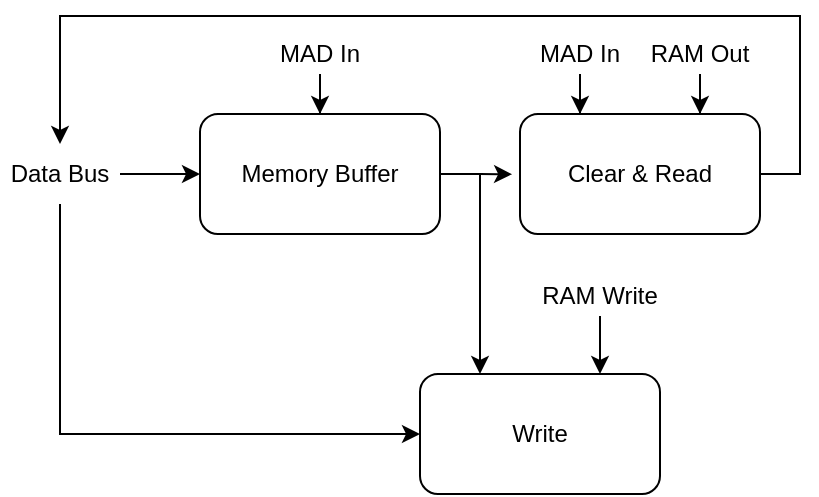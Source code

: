 <mxfile version="23.0.2" type="device" pages="4">
  <diagram name="Overall View" id="2HjnJIDavPVu0yzzCqp9">
    <mxGraphModel dx="1050" dy="719" grid="1" gridSize="10" guides="1" tooltips="1" connect="1" arrows="1" fold="1" page="1" pageScale="1" pageWidth="850" pageHeight="1100" math="0" shadow="0">
      <root>
        <mxCell id="0" />
        <mxCell id="1" parent="0" />
        <mxCell id="IAmSOxGMy9Cp0XNXCqSv-7" style="edgeStyle=orthogonalEdgeStyle;rounded=0;orthogonalLoop=1;jettySize=auto;html=1;entryX=0.25;entryY=0;entryDx=0;entryDy=0;exitX=1;exitY=0.5;exitDx=0;exitDy=0;" parent="1" source="HwnG7Uyc3iMSjxXUISN8-2" target="HwnG7Uyc3iMSjxXUISN8-23" edge="1">
          <mxGeometry relative="1" as="geometry">
            <Array as="points">
              <mxPoint x="465" y="239" />
              <mxPoint x="465" y="339" />
            </Array>
          </mxGeometry>
        </mxCell>
        <mxCell id="HwnG7Uyc3iMSjxXUISN8-2" value="Memory Buffer" style="rounded=1;whiteSpace=wrap;html=1;" parent="1" vertex="1">
          <mxGeometry x="325" y="209" width="120" height="60" as="geometry" />
        </mxCell>
        <mxCell id="qwOGZZToDOTw8wnsuqdi-5" style="edgeStyle=orthogonalEdgeStyle;rounded=0;orthogonalLoop=1;jettySize=auto;html=1;entryX=0.5;entryY=0;entryDx=0;entryDy=0;" parent="1" source="HwnG7Uyc3iMSjxXUISN8-4" target="HwnG7Uyc3iMSjxXUISN8-2" edge="1">
          <mxGeometry relative="1" as="geometry" />
        </mxCell>
        <mxCell id="HwnG7Uyc3iMSjxXUISN8-4" value="MAD In" style="text;html=1;strokeColor=none;fillColor=none;align=center;verticalAlign=middle;whiteSpace=wrap;rounded=0;" parent="1" vertex="1">
          <mxGeometry x="355" y="169" width="60" height="20" as="geometry" />
        </mxCell>
        <mxCell id="xl5193zpHeagH3aSUyen-3" style="edgeStyle=orthogonalEdgeStyle;rounded=0;orthogonalLoop=1;jettySize=auto;html=1;entryX=0.5;entryY=0;entryDx=0;entryDy=0;exitX=1;exitY=0.5;exitDx=0;exitDy=0;" parent="1" source="HwnG7Uyc3iMSjxXUISN8-6" target="abH2xLMdvl9PUPN-iVVO-1" edge="1">
          <mxGeometry relative="1" as="geometry">
            <Array as="points">
              <mxPoint x="625" y="239" />
              <mxPoint x="625" y="160" />
              <mxPoint x="255" y="160" />
            </Array>
          </mxGeometry>
        </mxCell>
        <mxCell id="HwnG7Uyc3iMSjxXUISN8-6" value="Clear &amp;amp; Read" style="rounded=1;whiteSpace=wrap;html=1;" parent="1" vertex="1">
          <mxGeometry x="485" y="209" width="120" height="60" as="geometry" />
        </mxCell>
        <mxCell id="HwnG7Uyc3iMSjxXUISN8-8" style="edgeStyle=orthogonalEdgeStyle;rounded=0;orthogonalLoop=1;jettySize=auto;html=1;entryX=-0.033;entryY=0.502;entryDx=0;entryDy=0;entryPerimeter=0;" parent="1" source="HwnG7Uyc3iMSjxXUISN8-2" target="HwnG7Uyc3iMSjxXUISN8-6" edge="1">
          <mxGeometry relative="1" as="geometry" />
        </mxCell>
        <mxCell id="xl5193zpHeagH3aSUyen-1" style="edgeStyle=orthogonalEdgeStyle;rounded=0;orthogonalLoop=1;jettySize=auto;html=1;entryX=0.25;entryY=0;entryDx=0;entryDy=0;" parent="1" source="HwnG7Uyc3iMSjxXUISN8-9" target="HwnG7Uyc3iMSjxXUISN8-6" edge="1">
          <mxGeometry relative="1" as="geometry" />
        </mxCell>
        <mxCell id="HwnG7Uyc3iMSjxXUISN8-9" value="MAD In" style="text;html=1;strokeColor=none;fillColor=none;align=center;verticalAlign=middle;whiteSpace=wrap;rounded=0;" parent="1" vertex="1">
          <mxGeometry x="485" y="169" width="60" height="20" as="geometry" />
        </mxCell>
        <mxCell id="xl5193zpHeagH3aSUyen-2" style="edgeStyle=orthogonalEdgeStyle;rounded=0;orthogonalLoop=1;jettySize=auto;html=1;entryX=0.75;entryY=0;entryDx=0;entryDy=0;" parent="1" source="HwnG7Uyc3iMSjxXUISN8-15" target="HwnG7Uyc3iMSjxXUISN8-6" edge="1">
          <mxGeometry relative="1" as="geometry" />
        </mxCell>
        <mxCell id="HwnG7Uyc3iMSjxXUISN8-15" value="RAM Out" style="text;html=1;strokeColor=none;fillColor=none;align=center;verticalAlign=middle;whiteSpace=wrap;rounded=0;" parent="1" vertex="1">
          <mxGeometry x="545" y="169" width="60" height="20" as="geometry" />
        </mxCell>
        <mxCell id="HwnG7Uyc3iMSjxXUISN8-23" value="Write" style="rounded=1;whiteSpace=wrap;html=1;" parent="1" vertex="1">
          <mxGeometry x="435" y="339" width="120" height="60" as="geometry" />
        </mxCell>
        <mxCell id="nVA6OyCDiHuKZHcchqbr-2" style="edgeStyle=orthogonalEdgeStyle;rounded=0;orthogonalLoop=1;jettySize=auto;html=1;entryX=0;entryY=0.5;entryDx=0;entryDy=0;" parent="1" source="abH2xLMdvl9PUPN-iVVO-1" target="HwnG7Uyc3iMSjxXUISN8-2" edge="1">
          <mxGeometry relative="1" as="geometry" />
        </mxCell>
        <mxCell id="IAmSOxGMy9Cp0XNXCqSv-9" style="edgeStyle=orthogonalEdgeStyle;rounded=0;orthogonalLoop=1;jettySize=auto;html=1;entryX=0;entryY=0.5;entryDx=0;entryDy=0;" parent="1" source="abH2xLMdvl9PUPN-iVVO-1" target="HwnG7Uyc3iMSjxXUISN8-23" edge="1">
          <mxGeometry relative="1" as="geometry">
            <Array as="points">
              <mxPoint x="255" y="369" />
            </Array>
          </mxGeometry>
        </mxCell>
        <mxCell id="abH2xLMdvl9PUPN-iVVO-1" value="Data Bus" style="text;html=1;strokeColor=none;fillColor=none;align=center;verticalAlign=middle;whiteSpace=wrap;rounded=0;" parent="1" vertex="1">
          <mxGeometry x="225" y="224" width="60" height="30" as="geometry" />
        </mxCell>
        <mxCell id="qwOGZZToDOTw8wnsuqdi-10" style="edgeStyle=orthogonalEdgeStyle;rounded=0;orthogonalLoop=1;jettySize=auto;html=1;entryX=0.75;entryY=0;entryDx=0;entryDy=0;" parent="1" source="qwOGZZToDOTw8wnsuqdi-8" target="HwnG7Uyc3iMSjxXUISN8-23" edge="1">
          <mxGeometry relative="1" as="geometry" />
        </mxCell>
        <mxCell id="qwOGZZToDOTw8wnsuqdi-8" value="RAM Write" style="text;html=1;strokeColor=none;fillColor=none;align=center;verticalAlign=middle;whiteSpace=wrap;rounded=0;" parent="1" vertex="1">
          <mxGeometry x="490" y="290" width="70" height="20" as="geometry" />
        </mxCell>
      </root>
    </mxGraphModel>
  </diagram>
  <diagram id="gxNjrEM24qf72HKsvgib" name="Memory Buffer">
    <mxGraphModel dx="1235" dy="846" grid="1" gridSize="10" guides="1" tooltips="1" connect="1" arrows="1" fold="1" page="1" pageScale="1" pageWidth="850" pageHeight="1100" math="0" shadow="0">
      <root>
        <mxCell id="0" />
        <mxCell id="1" parent="0" />
        <mxCell id="a8ZN44LbeRUZbYzPy-Rc-8" style="edgeStyle=orthogonalEdgeStyle;rounded=0;orthogonalLoop=1;jettySize=auto;html=1;entryX=0;entryY=0.5;entryDx=0;entryDy=0;" parent="1" source="56kpTKDBBYCY8TOm_6jk-1" target="a8ZN44LbeRUZbYzPy-Rc-7" edge="1">
          <mxGeometry relative="1" as="geometry" />
        </mxCell>
        <mxCell id="56kpTKDBBYCY8TOm_6jk-1" value="4 Bit Memory Register" style="rounded=1;whiteSpace=wrap;html=1;" parent="1" vertex="1">
          <mxGeometry x="365" y="520" width="120" height="60" as="geometry" />
        </mxCell>
        <mxCell id="HOq6LCxLTG9phMckXgMa-2" style="edgeStyle=orthogonalEdgeStyle;rounded=0;orthogonalLoop=1;jettySize=auto;html=1;entryX=0;entryY=0.5;entryDx=0;entryDy=0;" parent="1" source="HOq6LCxLTG9phMckXgMa-1" target="56kpTKDBBYCY8TOm_6jk-1" edge="1">
          <mxGeometry relative="1" as="geometry" />
        </mxCell>
        <mxCell id="HOq6LCxLTG9phMckXgMa-1" value="Data Bus (bit 1-4)" style="text;html=1;strokeColor=none;fillColor=none;align=center;verticalAlign=middle;whiteSpace=wrap;rounded=0;" parent="1" vertex="1">
          <mxGeometry x="260" y="535" width="60" height="30" as="geometry" />
        </mxCell>
        <mxCell id="zwiRkpOe4ZfVAHLavM5B-1" style="edgeStyle=orthogonalEdgeStyle;rounded=0;orthogonalLoop=1;jettySize=auto;html=1;entryX=0.5;entryY=0;entryDx=0;entryDy=0;" parent="1" source="g3nMdLbG_UlyLjL4q3sz-1" target="56kpTKDBBYCY8TOm_6jk-1" edge="1">
          <mxGeometry relative="1" as="geometry" />
        </mxCell>
        <mxCell id="zwiRkpOe4ZfVAHLavM5B-2" style="edgeStyle=orthogonalEdgeStyle;rounded=0;orthogonalLoop=1;jettySize=auto;html=1;entryX=0.5;entryY=0;entryDx=0;entryDy=0;" parent="1" source="g3nMdLbG_UlyLjL4q3sz-1" target="a8ZN44LbeRUZbYzPy-Rc-1" edge="1">
          <mxGeometry relative="1" as="geometry">
            <Array as="points">
              <mxPoint x="425" y="490" />
              <mxPoint x="340" y="490" />
              <mxPoint x="340" y="600" />
              <mxPoint x="425" y="600" />
            </Array>
          </mxGeometry>
        </mxCell>
        <mxCell id="zwiRkpOe4ZfVAHLavM5B-3" value="Store" style="edgeLabel;html=1;align=center;verticalAlign=middle;resizable=0;points=[];" parent="zwiRkpOe4ZfVAHLavM5B-2" vertex="1" connectable="0">
          <mxGeometry x="-0.902" relative="1" as="geometry">
            <mxPoint as="offset" />
          </mxGeometry>
        </mxCell>
        <mxCell id="g3nMdLbG_UlyLjL4q3sz-1" value="MAD In" style="text;html=1;strokeColor=none;fillColor=none;align=center;verticalAlign=middle;whiteSpace=wrap;rounded=0;" parent="1" vertex="1">
          <mxGeometry x="395" y="430" width="60" height="30" as="geometry" />
        </mxCell>
        <mxCell id="Ydh9hGL6KFw1JQVediO7-1" value="MAD Bus (X)" style="text;html=1;strokeColor=none;fillColor=none;align=center;verticalAlign=middle;whiteSpace=wrap;rounded=0;" parent="1" vertex="1">
          <mxGeometry x="670" y="535" width="60" height="30" as="geometry" />
        </mxCell>
        <mxCell id="a8ZN44LbeRUZbYzPy-Rc-10" style="edgeStyle=orthogonalEdgeStyle;rounded=0;orthogonalLoop=1;jettySize=auto;html=1;entryX=0;entryY=0.5;entryDx=0;entryDy=0;" parent="1" source="a8ZN44LbeRUZbYzPy-Rc-1" target="a8ZN44LbeRUZbYzPy-Rc-9" edge="1">
          <mxGeometry relative="1" as="geometry" />
        </mxCell>
        <mxCell id="a8ZN44LbeRUZbYzPy-Rc-1" value="4 Bit Memory Register" style="rounded=1;whiteSpace=wrap;html=1;" parent="1" vertex="1">
          <mxGeometry x="365" y="620" width="120" height="60" as="geometry" />
        </mxCell>
        <mxCell id="a8ZN44LbeRUZbYzPy-Rc-5" style="edgeStyle=orthogonalEdgeStyle;rounded=0;orthogonalLoop=1;jettySize=auto;html=1;entryX=0;entryY=0.5;entryDx=0;entryDy=0;" parent="1" source="a8ZN44LbeRUZbYzPy-Rc-6" edge="1">
          <mxGeometry relative="1" as="geometry">
            <mxPoint x="365" y="650" as="targetPoint" />
          </mxGeometry>
        </mxCell>
        <mxCell id="a8ZN44LbeRUZbYzPy-Rc-6" value="Data Bus (bit 5-8)" style="text;html=1;strokeColor=none;fillColor=none;align=center;verticalAlign=middle;whiteSpace=wrap;rounded=0;" parent="1" vertex="1">
          <mxGeometry x="260" y="635" width="60" height="30" as="geometry" />
        </mxCell>
        <mxCell id="a8ZN44LbeRUZbYzPy-Rc-11" style="edgeStyle=orthogonalEdgeStyle;rounded=0;orthogonalLoop=1;jettySize=auto;html=1;entryX=0;entryY=0.5;entryDx=0;entryDy=0;" parent="1" source="a8ZN44LbeRUZbYzPy-Rc-7" target="Ydh9hGL6KFw1JQVediO7-1" edge="1">
          <mxGeometry relative="1" as="geometry" />
        </mxCell>
        <mxCell id="a8ZN44LbeRUZbYzPy-Rc-7" value="Demux" style="rounded=1;whiteSpace=wrap;html=1;" parent="1" vertex="1">
          <mxGeometry x="520" y="520" width="120" height="60" as="geometry" />
        </mxCell>
        <mxCell id="a8ZN44LbeRUZbYzPy-Rc-13" style="edgeStyle=orthogonalEdgeStyle;rounded=0;orthogonalLoop=1;jettySize=auto;html=1;entryX=0;entryY=0.5;entryDx=0;entryDy=0;" parent="1" source="a8ZN44LbeRUZbYzPy-Rc-9" target="a8ZN44LbeRUZbYzPy-Rc-12" edge="1">
          <mxGeometry relative="1" as="geometry" />
        </mxCell>
        <mxCell id="a8ZN44LbeRUZbYzPy-Rc-9" value="Demux" style="rounded=1;whiteSpace=wrap;html=1;" parent="1" vertex="1">
          <mxGeometry x="520" y="620" width="120" height="60" as="geometry" />
        </mxCell>
        <mxCell id="a8ZN44LbeRUZbYzPy-Rc-12" value="MAD Bus (Y)" style="text;html=1;strokeColor=none;fillColor=none;align=center;verticalAlign=middle;whiteSpace=wrap;rounded=0;" parent="1" vertex="1">
          <mxGeometry x="680" y="635" width="60" height="30" as="geometry" />
        </mxCell>
      </root>
    </mxGraphModel>
  </diagram>
  <diagram id="0TBPqp-A9VXVMT_MqBz2" name="Clear &amp; Read">
    <mxGraphModel dx="1434" dy="991" grid="1" gridSize="10" guides="1" tooltips="1" connect="1" arrows="1" fold="1" page="1" pageScale="1" pageWidth="850" pageHeight="1100" math="0" shadow="0">
      <root>
        <mxCell id="0" />
        <mxCell id="1" parent="0" />
        <mxCell id="MLmihMLtBbQrTPMuKn4d-5" style="edgeStyle=orthogonalEdgeStyle;rounded=0;orthogonalLoop=1;jettySize=auto;html=1;entryX=0;entryY=0.5;entryDx=0;entryDy=0;" parent="1" source="efu6PdWdEUxF-ixjEVpW-1" target="MLmihMLtBbQrTPMuKn4d-4" edge="1">
          <mxGeometry relative="1" as="geometry" />
        </mxCell>
        <mxCell id="efu6PdWdEUxF-ixjEVpW-1" value="8 Bit Latch / Register" style="rounded=1;whiteSpace=wrap;html=1;" parent="1" vertex="1">
          <mxGeometry x="365" y="370" width="120" height="60" as="geometry" />
        </mxCell>
        <mxCell id="MLmihMLtBbQrTPMuKn4d-7" style="edgeStyle=orthogonalEdgeStyle;rounded=0;orthogonalLoop=1;jettySize=auto;html=1;entryX=0;entryY=0.5;entryDx=0;entryDy=0;" parent="1" source="MLmihMLtBbQrTPMuKn4d-4" target="MLmihMLtBbQrTPMuKn4d-6" edge="1">
          <mxGeometry relative="1" as="geometry" />
        </mxCell>
        <mxCell id="MLmihMLtBbQrTPMuKn4d-4" value="Read Bus" style="text;html=1;strokeColor=none;fillColor=none;align=center;verticalAlign=middle;whiteSpace=wrap;rounded=0;" parent="1" vertex="1">
          <mxGeometry x="520" y="385" width="60" height="30" as="geometry" />
        </mxCell>
        <mxCell id="MLmihMLtBbQrTPMuKn4d-9" style="edgeStyle=orthogonalEdgeStyle;rounded=0;orthogonalLoop=1;jettySize=auto;html=1;entryX=0;entryY=0.5;entryDx=0;entryDy=0;" parent="1" source="MLmihMLtBbQrTPMuKn4d-6" target="MLmihMLtBbQrTPMuKn4d-8" edge="1">
          <mxGeometry relative="1" as="geometry" />
        </mxCell>
        <mxCell id="MLmihMLtBbQrTPMuKn4d-6" value="Tri-state Buffer" style="rounded=1;whiteSpace=wrap;html=1;" parent="1" vertex="1">
          <mxGeometry x="610" y="370" width="120" height="60" as="geometry" />
        </mxCell>
        <mxCell id="MLmihMLtBbQrTPMuKn4d-8" value="Data Bus" style="text;html=1;strokeColor=none;fillColor=none;align=center;verticalAlign=middle;whiteSpace=wrap;rounded=0;" parent="1" vertex="1">
          <mxGeometry x="760" y="385" width="60" height="30" as="geometry" />
        </mxCell>
        <mxCell id="fJfTUJd3gjSyt4e4g-_5-3" style="edgeStyle=orthogonalEdgeStyle;rounded=0;orthogonalLoop=1;jettySize=auto;html=1;entryX=0.5;entryY=0;entryDx=0;entryDy=0;" parent="1" source="MLmihMLtBbQrTPMuKn4d-10" target="fJfTUJd3gjSyt4e4g-_5-2" edge="1">
          <mxGeometry relative="1" as="geometry" />
        </mxCell>
        <mxCell id="fJfTUJd3gjSyt4e4g-_5-4" value="Enable" style="edgeLabel;html=1;align=center;verticalAlign=middle;resizable=0;points=[];" parent="fJfTUJd3gjSyt4e4g-_5-3" vertex="1" connectable="0">
          <mxGeometry x="-0.477" relative="1" as="geometry">
            <mxPoint y="10" as="offset" />
          </mxGeometry>
        </mxCell>
        <mxCell id="7bzZx2xTtn_9fh01gZWD-2" style="edgeStyle=orthogonalEdgeStyle;rounded=0;orthogonalLoop=1;jettySize=auto;html=1;entryX=0.5;entryY=0;entryDx=0;entryDy=0;" parent="1" source="MLmihMLtBbQrTPMuKn4d-10" target="7bzZx2xTtn_9fh01gZWD-1" edge="1">
          <mxGeometry relative="1" as="geometry" />
        </mxCell>
        <mxCell id="MLmihMLtBbQrTPMuKn4d-10" value="MAD In" style="text;html=1;strokeColor=none;fillColor=none;align=center;verticalAlign=middle;whiteSpace=wrap;rounded=0;" parent="1" vertex="1">
          <mxGeometry x="220" y="160" width="60" height="30" as="geometry" />
        </mxCell>
        <mxCell id="MzaGVPg1hhFEpwXI21oT-1" value="Read Circut (unlached)" style="rounded=1;whiteSpace=wrap;html=1;" parent="1" vertex="1">
          <mxGeometry x="190" y="340" width="120" height="120" as="geometry" />
        </mxCell>
        <mxCell id="MzaGVPg1hhFEpwXI21oT-2" value="" style="endArrow=classic;html=1;rounded=0;exitX=1;exitY=0.5;exitDx=0;exitDy=0;entryX=0;entryY=0.5;entryDx=0;entryDy=0;" parent="1" source="MzaGVPg1hhFEpwXI21oT-1" target="efu6PdWdEUxF-ixjEVpW-1" edge="1">
          <mxGeometry relative="1" as="geometry">
            <mxPoint x="325" y="460" as="sourcePoint" />
            <mxPoint x="425" y="460" as="targetPoint" />
          </mxGeometry>
        </mxCell>
        <mxCell id="MzaGVPg1hhFEpwXI21oT-5" value="Out" style="edgeLabel;html=1;align=center;verticalAlign=middle;resizable=0;points=[];" parent="MzaGVPg1hhFEpwXI21oT-2" vertex="1" connectable="0">
          <mxGeometry x="-0.087" y="1" relative="1" as="geometry">
            <mxPoint as="offset" />
          </mxGeometry>
        </mxCell>
        <mxCell id="gVzy7z0Q_A5GeQ3A4Q7E-2" style="edgeStyle=orthogonalEdgeStyle;rounded=0;orthogonalLoop=1;jettySize=auto;html=1;entryX=0;entryY=0.5;entryDx=0;entryDy=0;" parent="1" source="gVzy7z0Q_A5GeQ3A4Q7E-1" target="MzaGVPg1hhFEpwXI21oT-1" edge="1">
          <mxGeometry relative="1" as="geometry" />
        </mxCell>
        <mxCell id="gVzy7z0Q_A5GeQ3A4Q7E-1" value="MAD Bus" style="text;html=1;strokeColor=none;fillColor=none;align=center;verticalAlign=middle;whiteSpace=wrap;rounded=0;" parent="1" vertex="1">
          <mxGeometry x="90" y="385" width="60" height="30" as="geometry" />
        </mxCell>
        <mxCell id="gVzy7z0Q_A5GeQ3A4Q7E-5" style="edgeStyle=orthogonalEdgeStyle;rounded=0;orthogonalLoop=1;jettySize=auto;html=1;entryX=0.5;entryY=0;entryDx=0;entryDy=0;" parent="1" source="gVzy7z0Q_A5GeQ3A4Q7E-4" target="MLmihMLtBbQrTPMuKn4d-6" edge="1">
          <mxGeometry relative="1" as="geometry">
            <mxPoint x="670.0" y="370" as="targetPoint" />
          </mxGeometry>
        </mxCell>
        <mxCell id="gVzy7z0Q_A5GeQ3A4Q7E-7" value="Output" style="edgeLabel;html=1;align=center;verticalAlign=middle;resizable=0;points=[];" parent="gVzy7z0Q_A5GeQ3A4Q7E-5" vertex="1" connectable="0">
          <mxGeometry x="-0.206" relative="1" as="geometry">
            <mxPoint as="offset" />
          </mxGeometry>
        </mxCell>
        <mxCell id="gVzy7z0Q_A5GeQ3A4Q7E-4" value="RAM Out" style="text;html=1;strokeColor=none;fillColor=none;align=center;verticalAlign=middle;whiteSpace=wrap;rounded=0;" parent="1" vertex="1">
          <mxGeometry x="640" y="290" width="60" height="30" as="geometry" />
        </mxCell>
        <mxCell id="rQkE8BCXbQNQJsnsDJ9j-3" style="edgeStyle=orthogonalEdgeStyle;rounded=0;orthogonalLoop=1;jettySize=auto;html=1;exitX=0.5;exitY=1;exitDx=0;exitDy=0;entryX=0.5;entryY=0;entryDx=0;entryDy=0;" parent="1" source="fJfTUJd3gjSyt4e4g-_5-2" target="MzaGVPg1hhFEpwXI21oT-1" edge="1">
          <mxGeometry relative="1" as="geometry" />
        </mxCell>
        <mxCell id="x6z0Numo9tD2qR6FUPEM-1" value="Read Req" style="edgeLabel;html=1;align=center;verticalAlign=middle;resizable=0;points=[];" parent="rQkE8BCXbQNQJsnsDJ9j-3" vertex="1" connectable="0">
          <mxGeometry x="-0.149" y="-1" relative="1" as="geometry">
            <mxPoint as="offset" />
          </mxGeometry>
        </mxCell>
        <mxCell id="fJfTUJd3gjSyt4e4g-_5-2" value="Pulse" style="rounded=1;whiteSpace=wrap;html=1;" parent="1" vertex="1">
          <mxGeometry x="190" y="230" width="120" height="60" as="geometry" />
        </mxCell>
        <mxCell id="7bzZx2xTtn_9fh01gZWD-3" style="edgeStyle=orthogonalEdgeStyle;rounded=0;orthogonalLoop=1;jettySize=auto;html=1;entryX=0.5;entryY=0;entryDx=0;entryDy=0;" parent="1" source="7bzZx2xTtn_9fh01gZWD-1" target="efu6PdWdEUxF-ixjEVpW-1" edge="1">
          <mxGeometry relative="1" as="geometry" />
        </mxCell>
        <mxCell id="7bzZx2xTtn_9fh01gZWD-1" value="Fast Pulse" style="rounded=1;whiteSpace=wrap;html=1;" parent="1" vertex="1">
          <mxGeometry x="365" y="230" width="120" height="60" as="geometry" />
        </mxCell>
      </root>
    </mxGraphModel>
  </diagram>
  <diagram id="Xoni254L_x-xjZXarfln" name="Write">
    <mxGraphModel dx="1050" dy="719" grid="1" gridSize="10" guides="1" tooltips="1" connect="1" arrows="1" fold="1" page="1" pageScale="1" pageWidth="850" pageHeight="1100" math="0" shadow="0">
      <root>
        <mxCell id="0" />
        <mxCell id="1" parent="0" />
        <mxCell id="VqU0fR63R7LOOr7z1J9s-1" value="Write Circut" style="rounded=1;whiteSpace=wrap;html=1;" parent="1" vertex="1">
          <mxGeometry x="360" y="410" width="120" height="120" as="geometry" />
        </mxCell>
        <mxCell id="wVKD2ScLiyqnMmuOJBqf-1" style="edgeStyle=orthogonalEdgeStyle;rounded=0;orthogonalLoop=1;jettySize=auto;html=1;entryX=0.5;entryY=0;entryDx=0;entryDy=0;" parent="1" source="H_AJgnfb5kWSsaprmk7p-1" target="nbMSIF-wemH1YKVZomiB-1" edge="1">
          <mxGeometry relative="1" as="geometry" />
        </mxCell>
        <mxCell id="1RSwz8THjo6MLZgPi6CU-2" style="edgeStyle=orthogonalEdgeStyle;rounded=0;orthogonalLoop=1;jettySize=auto;html=1;exitX=1;exitY=0.5;exitDx=0;exitDy=0;exitPerimeter=0;" parent="1" edge="1">
          <mxGeometry relative="1" as="geometry">
            <mxPoint x="420" y="256" as="sourcePoint" />
            <mxPoint x="420" y="299" as="targetPoint" />
          </mxGeometry>
        </mxCell>
        <mxCell id="1RSwz8THjo6MLZgPi6CU-3" value="Enable" style="edgeLabel;html=1;align=center;verticalAlign=middle;resizable=0;points=[];" parent="1RSwz8THjo6MLZgPi6CU-2" connectable="0" vertex="1">
          <mxGeometry x="-0.233" relative="1" as="geometry">
            <mxPoint as="offset" />
          </mxGeometry>
        </mxCell>
        <mxCell id="H_AJgnfb5kWSsaprmk7p-1" value="RAM Write" style="text;html=1;strokeColor=none;fillColor=none;align=center;verticalAlign=middle;whiteSpace=wrap;rounded=0;" parent="1" vertex="1">
          <mxGeometry x="390" y="220" width="60" height="30" as="geometry" />
        </mxCell>
        <mxCell id="1SZDw0nH7Ok0uYuhOiBn-3" style="edgeStyle=orthogonalEdgeStyle;rounded=0;orthogonalLoop=1;jettySize=auto;html=1;entryX=0;entryY=0.25;entryDx=0;entryDy=0;" parent="1" source="1SZDw0nH7Ok0uYuhOiBn-2" target="VqU0fR63R7LOOr7z1J9s-1" edge="1">
          <mxGeometry relative="1" as="geometry" />
        </mxCell>
        <mxCell id="1SZDw0nH7Ok0uYuhOiBn-2" value="MAD Bus" style="text;html=1;strokeColor=none;fillColor=none;align=center;verticalAlign=middle;whiteSpace=wrap;rounded=0;" parent="1" vertex="1">
          <mxGeometry x="220" y="420" width="60" height="40" as="geometry" />
        </mxCell>
        <mxCell id="peSPsMEoaVf7qHNSEP-g-1" style="edgeStyle=orthogonalEdgeStyle;rounded=0;orthogonalLoop=1;jettySize=auto;html=1;entryX=0;entryY=0.5;entryDx=0;entryDy=0;" parent="1" source="I5VT_K7DEE-KBeWeS-qQ-1" target="Ph01dL__mG3_fACueGqZ-1" edge="1">
          <mxGeometry relative="1" as="geometry" />
        </mxCell>
        <mxCell id="I5VT_K7DEE-KBeWeS-qQ-1" value="Data Bus" style="text;html=1;strokeColor=none;fillColor=none;align=center;verticalAlign=middle;whiteSpace=wrap;rounded=0;" parent="1" vertex="1">
          <mxGeometry x="90" y="485" width="60" height="30" as="geometry" />
        </mxCell>
        <mxCell id="peSPsMEoaVf7qHNSEP-g-2" style="edgeStyle=orthogonalEdgeStyle;rounded=0;orthogonalLoop=1;jettySize=auto;html=1;entryX=0;entryY=0.75;entryDx=0;entryDy=0;" parent="1" source="Ph01dL__mG3_fACueGqZ-1" target="VqU0fR63R7LOOr7z1J9s-1" edge="1">
          <mxGeometry relative="1" as="geometry" />
        </mxCell>
        <mxCell id="peSPsMEoaVf7qHNSEP-g-3" value="Inhibit&lt;br&gt;Bus" style="edgeLabel;html=1;align=center;verticalAlign=middle;resizable=0;points=[];" parent="peSPsMEoaVf7qHNSEP-g-2" vertex="1" connectable="0">
          <mxGeometry x="-0.049" y="1" relative="1" as="geometry">
            <mxPoint as="offset" />
          </mxGeometry>
        </mxCell>
        <mxCell id="Ph01dL__mG3_fACueGqZ-1" value="8 Bit Inverter" style="rounded=1;whiteSpace=wrap;html=1;" parent="1" vertex="1">
          <mxGeometry x="170" y="470" width="120" height="60" as="geometry" />
        </mxCell>
        <mxCell id="AuxXXFsaYt8Bm__A2A1t-1" style="edgeStyle=orthogonalEdgeStyle;rounded=0;orthogonalLoop=1;jettySize=auto;html=1;entryX=0.5;entryY=0;entryDx=0;entryDy=0;" parent="1" source="nbMSIF-wemH1YKVZomiB-1" target="VqU0fR63R7LOOr7z1J9s-1" edge="1">
          <mxGeometry relative="1" as="geometry" />
        </mxCell>
        <mxCell id="AuxXXFsaYt8Bm__A2A1t-2" value="Write Req" style="edgeLabel;html=1;align=center;verticalAlign=middle;resizable=0;points=[];" parent="AuxXXFsaYt8Bm__A2A1t-1" connectable="0" vertex="1">
          <mxGeometry x="-0.08" relative="1" as="geometry">
            <mxPoint as="offset" />
          </mxGeometry>
        </mxCell>
        <mxCell id="nbMSIF-wemH1YKVZomiB-1" value="Pulse" style="rounded=1;whiteSpace=wrap;html=1;" parent="1" vertex="1">
          <mxGeometry x="360" y="299" width="120" height="60" as="geometry" />
        </mxCell>
        <mxCell id="wVKD2ScLiyqnMmuOJBqf-2" style="edgeStyle=orthogonalEdgeStyle;rounded=0;orthogonalLoop=1;jettySize=auto;html=1;entryX=-0.003;entryY=0.481;entryDx=0;entryDy=0;entryPerimeter=0;" parent="1" source="H_AJgnfb5kWSsaprmk7p-1" edge="1">
          <mxGeometry relative="1" as="geometry">
            <Array as="points">
              <mxPoint x="420" y="264" />
              <mxPoint x="450" y="264" />
            </Array>
          </mxGeometry>
        </mxCell>
      </root>
    </mxGraphModel>
  </diagram>
</mxfile>
